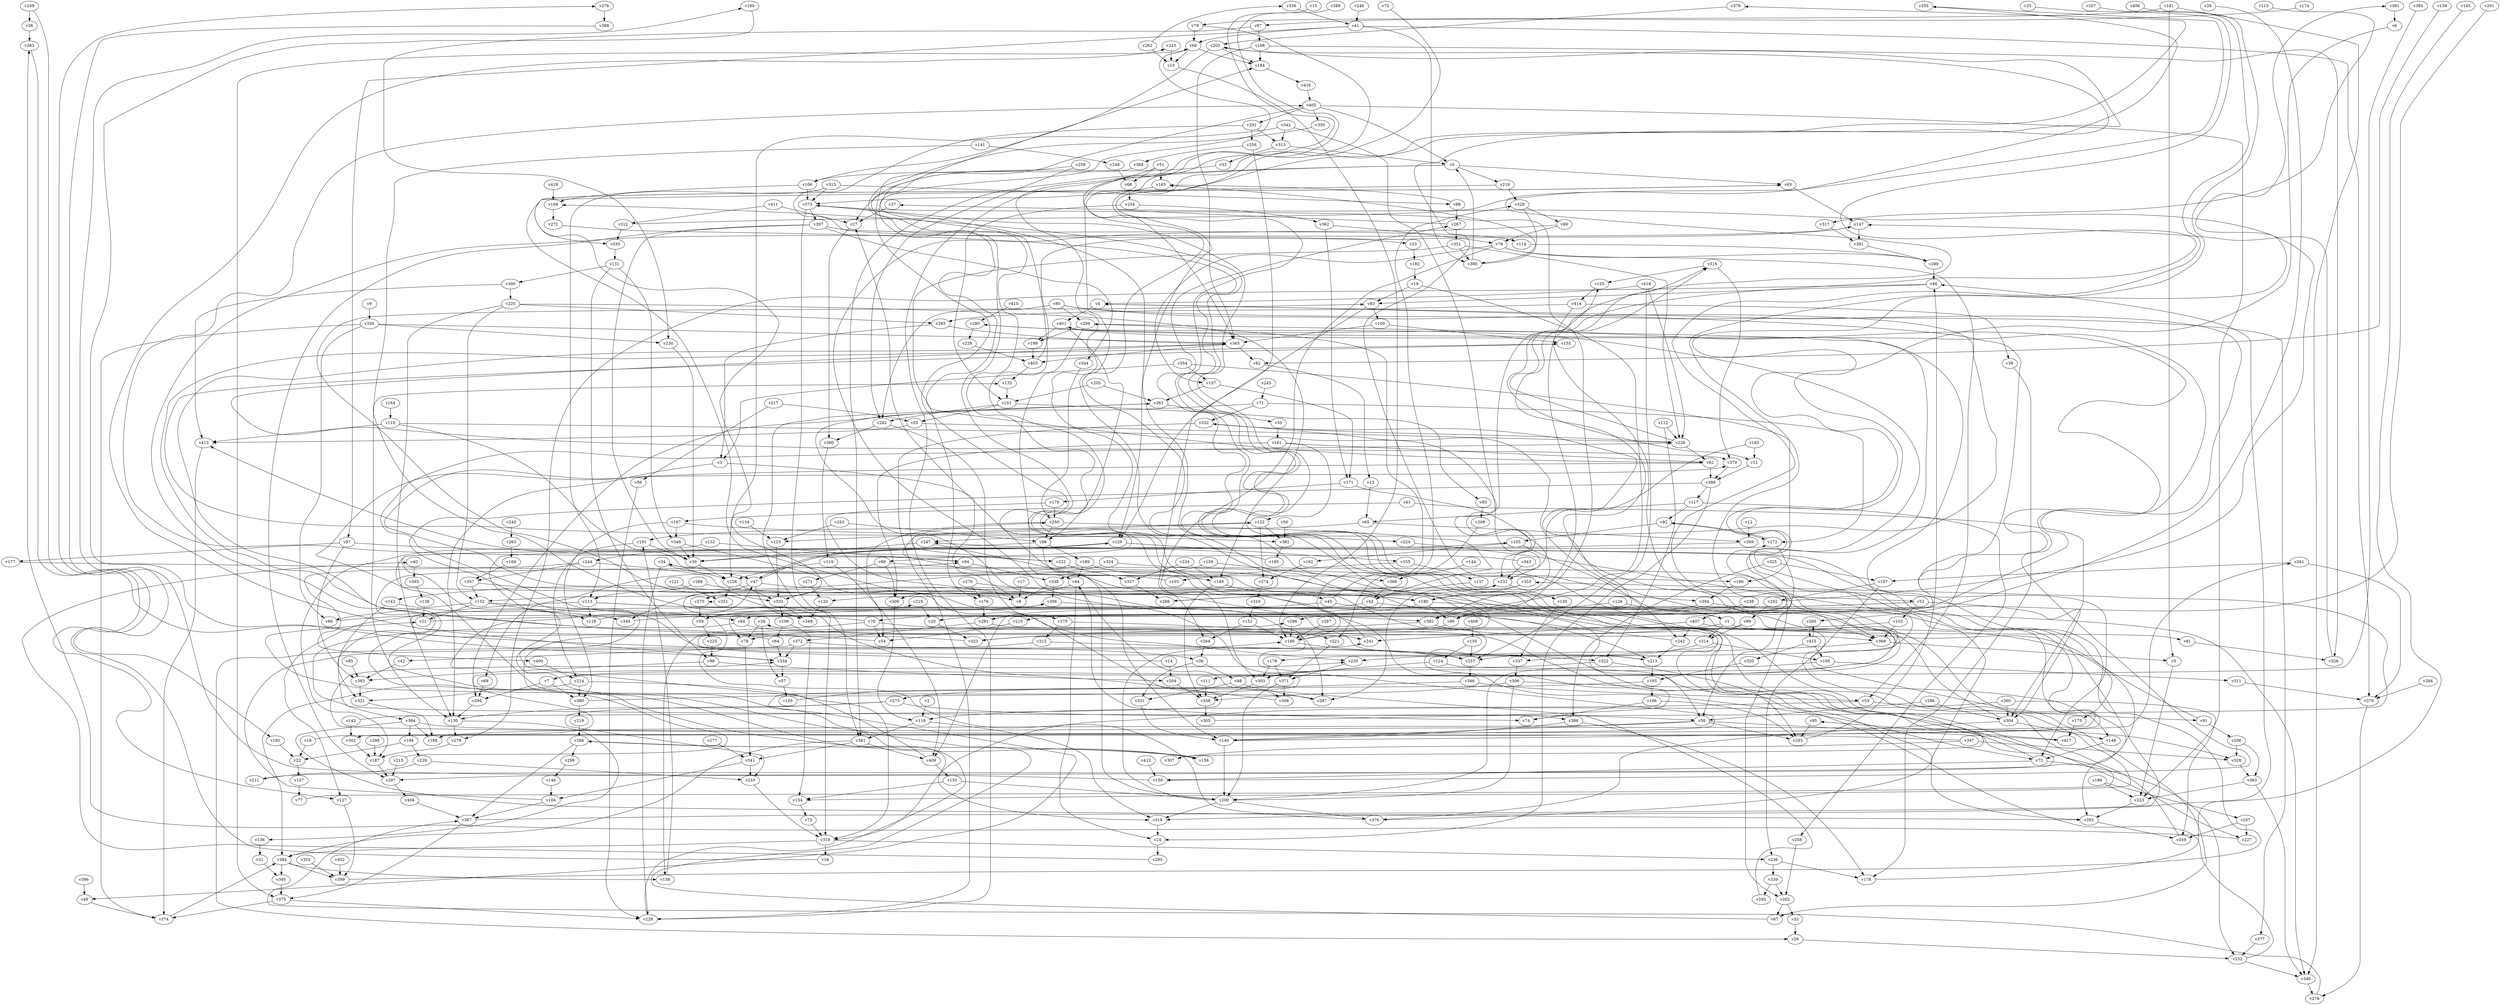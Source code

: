 // Benchmark game 629 - 420 vertices
// time_bound: 47
// targets: v361
digraph G {
    v0 [name="v0", player=1];
    v1 [name="v1", player=1];
    v2 [name="v2", player=1];
    v3 [name="v3", player=0];
    v4 [name="v4", player=1];
    v5 [name="v5", player=0];
    v6 [name="v6", player=0];
    v7 [name="v7", player=0];
    v8 [name="v8", player=1];
    v9 [name="v9", player=0];
    v10 [name="v10", player=1];
    v11 [name="v11", player=1];
    v12 [name="v12", player=0];
    v13 [name="v13", player=0];
    v14 [name="v14", player=0];
    v15 [name="v15", player=0];
    v16 [name="v16", player=0];
    v17 [name="v17", player=1];
    v18 [name="v18", player=0];
    v19 [name="v19", player=1];
    v20 [name="v20", player=0];
    v21 [name="v21", player=1];
    v22 [name="v22", player=1];
    v23 [name="v23", player=0];
    v24 [name="v24", player=1];
    v25 [name="v25", player=0];
    v26 [name="v26", player=1];
    v27 [name="v27", player=0];
    v28 [name="v28", player=1];
    v29 [name="v29", player=1];
    v30 [name="v30", player=1];
    v31 [name="v31", player=0];
    v32 [name="v32", player=0];
    v33 [name="v33", player=1];
    v34 [name="v34", player=0];
    v35 [name="v35", player=1];
    v36 [name="v36", player=0];
    v37 [name="v37", player=0];
    v38 [name="v38", player=0];
    v39 [name="v39", player=0];
    v40 [name="v40", player=1];
    v41 [name="v41", player=0];
    v42 [name="v42", player=0];
    v43 [name="v43", player=0];
    v44 [name="v44", player=1];
    v45 [name="v45", player=1];
    v46 [name="v46", player=1];
    v47 [name="v47", player=1];
    v48 [name="v48", player=1];
    v49 [name="v49", player=0];
    v50 [name="v50", player=0];
    v51 [name="v51", player=0];
    v52 [name="v52", player=0];
    v53 [name="v53", player=1];
    v54 [name="v54", player=1];
    v55 [name="v55", player=0];
    v56 [name="v56", player=1];
    v57 [name="v57", player=0];
    v58 [name="v58", player=0];
    v59 [name="v59", player=0];
    v60 [name="v60", player=1];
    v61 [name="v61", player=0];
    v62 [name="v62", player=0];
    v63 [name="v63", player=0];
    v64 [name="v64", player=1];
    v65 [name="v65", player=1];
    v66 [name="v66", player=1];
    v67 [name="v67", player=0];
    v68 [name="v68", player=0];
    v69 [name="v69", player=1];
    v70 [name="v70", player=0];
    v71 [name="v71", player=0];
    v72 [name="v72", player=1];
    v73 [name="v73", player=1];
    v74 [name="v74", player=0];
    v75 [name="v75", player=1];
    v76 [name="v76", player=1];
    v77 [name="v77", player=1];
    v78 [name="v78", player=0];
    v79 [name="v79", player=0];
    v80 [name="v80", player=1];
    v81 [name="v81", player=1];
    v82 [name="v82", player=0];
    v83 [name="v83", player=0];
    v84 [name="v84", player=0];
    v85 [name="v85", player=0];
    v86 [name="v86", player=0];
    v87 [name="v87", player=1];
    v88 [name="v88", player=1];
    v89 [name="v89", player=1];
    v90 [name="v90", player=0];
    v91 [name="v91", player=1];
    v92 [name="v92", player=1];
    v93 [name="v93", player=0];
    v94 [name="v94", player=1];
    v95 [name="v95", player=1];
    v96 [name="v96", player=0];
    v97 [name="v97", player=1];
    v98 [name="v98", player=0];
    v99 [name="v99", player=1];
    v100 [name="v100", player=0];
    v101 [name="v101", player=0];
    v102 [name="v102", player=1];
    v103 [name="v103", player=0];
    v104 [name="v104", player=0];
    v105 [name="v105", player=1];
    v106 [name="v106", player=1];
    v107 [name="v107", player=1];
    v108 [name="v108", player=1];
    v109 [name="v109", player=0];
    v110 [name="v110", player=1];
    v111 [name="v111", player=0];
    v112 [name="v112", player=0];
    v113 [name="v113", player=0];
    v114 [name="v114", player=1];
    v115 [name="v115", player=1];
    v116 [name="v116", player=0];
    v117 [name="v117", player=0];
    v118 [name="v118", player=1];
    v119 [name="v119", player=0];
    v120 [name="v120", player=0];
    v121 [name="v121", player=1];
    v122 [name="v122", player=1];
    v123 [name="v123", player=0];
    v124 [name="v124", player=0];
    v125 [name="v125", player=0];
    v126 [name="v126", player=1];
    v127 [name="v127", player=0];
    v128 [name="v128", player=0];
    v129 [name="v129", player=1];
    v130 [name="v130", player=1];
    v131 [name="v131", player=0];
    v132 [name="v132", player=0];
    v133 [name="v133", player=1];
    v134 [name="v134", player=0];
    v135 [name="v135", player=0];
    v136 [name="v136", player=0];
    v137 [name="v137", player=0];
    v138 [name="v138", player=0];
    v139 [name="v139", player=1];
    v140 [name="v140", player=1];
    v141 [name="v141", player=1];
    v142 [name="v142", player=1];
    v143 [name="v143", player=1];
    v144 [name="v144", player=1];
    v145 [name="v145", player=1];
    v146 [name="v146", player=0];
    v147 [name="v147", player=0];
    v148 [name="v148", player=0];
    v149 [name="v149", player=1];
    v150 [name="v150", player=0];
    v151 [name="v151", player=1];
    v152 [name="v152", player=0];
    v153 [name="v153", player=0];
    v154 [name="v154", player=1];
    v155 [name="v155", player=1];
    v156 [name="v156", player=1];
    v157 [name="v157", player=1];
    v158 [name="v158", player=0];
    v159 [name="v159", player=0];
    v160 [name="v160", player=1];
    v161 [name="v161", player=0];
    v162 [name="v162", player=1];
    v163 [name="v163", player=1];
    v164 [name="v164", player=1];
    v165 [name="v165", player=0];
    v166 [name="v166", player=0];
    v167 [name="v167", player=0];
    v168 [name="v168", player=1];
    v169 [name="v169", player=1];
    v170 [name="v170", player=1];
    v171 [name="v171", player=1];
    v172 [name="v172", player=1];
    v173 [name="v173", player=0];
    v174 [name="v174", player=1];
    v175 [name="v175", player=1];
    v176 [name="v176", player=1];
    v177 [name="v177", player=1];
    v178 [name="v178", player=0];
    v179 [name="v179", player=0];
    v180 [name="v180", player=1];
    v181 [name="v181", player=1];
    v182 [name="v182", player=0];
    v183 [name="v183", player=0];
    v184 [name="v184", player=1];
    v185 [name="v185", player=0];
    v186 [name="v186", player=0];
    v187 [name="v187", player=1];
    v188 [name="v188", player=1];
    v189 [name="v189", player=1];
    v190 [name="v190", player=0];
    v191 [name="v191", player=1];
    v192 [name="v192", player=0];
    v193 [name="v193", player=0];
    v194 [name="v194", player=1];
    v195 [name="v195", player=0];
    v196 [name="v196", player=0];
    v197 [name="v197", player=1];
    v198 [name="v198", player=1];
    v199 [name="v199", player=1];
    v200 [name="v200", player=1];
    v201 [name="v201", player=1];
    v202 [name="v202", player=1];
    v203 [name="v203", player=0];
    v204 [name="v204", player=1];
    v205 [name="v205", player=1];
    v206 [name="v206", player=0];
    v207 [name="v207", player=0];
    v208 [name="v208", player=1];
    v209 [name="v209", player=0];
    v210 [name="v210", player=0];
    v211 [name="v211", player=1];
    v212 [name="v212", player=1];
    v213 [name="v213", player=0];
    v214 [name="v214", player=1];
    v215 [name="v215", player=0];
    v216 [name="v216", player=0];
    v217 [name="v217", player=1];
    v218 [name="v218", player=0];
    v219 [name="v219", player=1];
    v220 [name="v220", player=0];
    v221 [name="v221", player=1];
    v222 [name="v222", player=0];
    v223 [name="v223", player=0];
    v224 [name="v224", player=1];
    v225 [name="v225", player=0];
    v226 [name="v226", player=1];
    v227 [name="v227", player=0];
    v228 [name="v228", player=0];
    v229 [name="v229", player=1];
    v230 [name="v230", player=1];
    v231 [name="v231", player=0];
    v232 [name="v232", player=1];
    v233 [name="v233", player=0];
    v234 [name="v234", player=1];
    v235 [name="v235", player=1];
    v236 [name="v236", player=1];
    v237 [name="v237", player=1];
    v238 [name="v238", player=0];
    v239 [name="v239", player=0];
    v240 [name="v240", player=1];
    v241 [name="v241", player=1];
    v242 [name="v242", player=0];
    v243 [name="v243", player=1];
    v244 [name="v244", player=1];
    v245 [name="v245", player=0];
    v246 [name="v246", player=0];
    v247 [name="v247", player=0];
    v248 [name="v248", player=0];
    v249 [name="v249", player=1];
    v250 [name="v250", player=0];
    v251 [name="v251", player=0];
    v252 [name="v252", player=0];
    v253 [name="v253", player=0];
    v254 [name="v254", player=1];
    v255 [name="v255", player=0];
    v256 [name="v256", player=1];
    v257 [name="v257", player=1];
    v258 [name="v258", player=0];
    v259 [name="v259", player=0];
    v260 [name="v260", player=0];
    v261 [name="v261", player=0];
    v262 [name="v262", player=1];
    v263 [name="v263", player=0];
    v264 [name="v264", player=0];
    v265 [name="v265", player=0];
    v266 [name="v266", player=1];
    v267 [name="v267", player=1];
    v268 [name="v268", player=0];
    v269 [name="v269", player=0];
    v270 [name="v270", player=0];
    v271 [name="v271", player=0];
    v272 [name="v272", player=0];
    v273 [name="v273", player=1];
    v274 [name="v274", player=1];
    v275 [name="v275", player=1];
    v276 [name="v276", player=1];
    v277 [name="v277", player=0];
    v278 [name="v278", player=1];
    v279 [name="v279", player=1];
    v280 [name="v280", player=1];
    v281 [name="v281", player=1];
    v282 [name="v282", player=0];
    v283 [name="v283", player=1];
    v284 [name="v284", player=1];
    v285 [name="v285", player=1];
    v286 [name="v286", player=1];
    v287 [name="v287", player=0];
    v288 [name="v288", player=1];
    v289 [name="v289", player=1];
    v290 [name="v290", player=1];
    v291 [name="v291", player=0];
    v292 [name="v292", player=1];
    v293 [name="v293", player=1];
    v294 [name="v294", player=1];
    v295 [name="v295", player=0];
    v296 [name="v296", player=1];
    v297 [name="v297", player=1];
    v298 [name="v298", player=0];
    v299 [name="v299", player=0];
    v300 [name="v300", player=0];
    v301 [name="v301", player=0];
    v302 [name="v302", player=0];
    v303 [name="v303", player=1];
    v304 [name="v304", player=1];
    v305 [name="v305", player=0];
    v306 [name="v306", player=0];
    v307 [name="v307", player=1];
    v308 [name="v308", player=0];
    v309 [name="v309", player=1];
    v310 [name="v310", player=0];
    v311 [name="v311", player=1];
    v312 [name="v312", player=0];
    v313 [name="v313", player=1];
    v314 [name="v314", player=0];
    v315 [name="v315", player=0];
    v316 [name="v316", player=1];
    v317 [name="v317", player=1];
    v318 [name="v318", player=0];
    v319 [name="v319", player=1];
    v320 [name="v320", player=0];
    v321 [name="v321", player=1];
    v322 [name="v322", player=1];
    v323 [name="v323", player=0];
    v324 [name="v324", player=0];
    v325 [name="v325", player=1];
    v326 [name="v326", player=1];
    v327 [name="v327", player=0];
    v328 [name="v328", player=1];
    v329 [name="v329", player=0];
    v330 [name="v330", player=1];
    v331 [name="v331", player=0];
    v332 [name="v332", player=0];
    v333 [name="v333", player=0];
    v334 [name="v334", player=1];
    v335 [name="v335", player=1];
    v336 [name="v336", player=0];
    v337 [name="v337", player=1];
    v338 [name="v338", player=1];
    v339 [name="v339", player=0];
    v340 [name="v340", player=1];
    v341 [name="v341", player=0];
    v342 [name="v342", player=1];
    v343 [name="v343", player=1];
    v344 [name="v344", player=0];
    v345 [name="v345", player=1];
    v346 [name="v346", player=1];
    v347 [name="v347", player=1];
    v348 [name="v348", player=1];
    v349 [name="v349", player=1];
    v350 [name="v350", player=0];
    v351 [name="v351", player=1];
    v352 [name="v352", player=0];
    v353 [name="v353", player=0];
    v354 [name="v354", player=1];
    v355 [name="v355", player=0];
    v356 [name="v356", player=0];
    v357 [name="v357", player=0];
    v358 [name="v358", player=1];
    v359 [name="v359", player=1];
    v360 [name="v360", player=1];
    v361 [name="v361", player=0, target=1];
    v362 [name="v362", player=1];
    v363 [name="v363", player=1];
    v364 [name="v364", player=1];
    v365 [name="v365", player=0];
    v366 [name="v366", player=1];
    v367 [name="v367", player=0];
    v368 [name="v368", player=0];
    v369 [name="v369", player=0];
    v370 [name="v370", player=1];
    v371 [name="v371", player=0];
    v372 [name="v372", player=1];
    v373 [name="v373", player=1];
    v374 [name="v374", player=1];
    v375 [name="v375", player=1];
    v376 [name="v376", player=0];
    v377 [name="v377", player=1];
    v378 [name="v378", player=0];
    v379 [name="v379", player=1];
    v380 [name="v380", player=0];
    v381 [name="v381", player=1];
    v382 [name="v382", player=1];
    v383 [name="v383", player=1];
    v384 [name="v384", player=1];
    v385 [name="v385", player=0];
    v386 [name="v386", player=1];
    v387 [name="v387", player=1];
    v388 [name="v388", player=0];
    v389 [name="v389", player=1];
    v390 [name="v390", player=0];
    v391 [name="v391", player=0];
    v392 [name="v392", player=1];
    v393 [name="v393", player=1];
    v394 [name="v394", player=1];
    v395 [name="v395", player=0];
    v396 [name="v396", player=1];
    v397 [name="v397", player=1];
    v398 [name="v398", player=1];
    v399 [name="v399", player=1];
    v400 [name="v400", player=1];
    v401 [name="v401", player=0];
    v402 [name="v402", player=1];
    v403 [name="v403", player=1];
    v404 [name="v404", player=1];
    v405 [name="v405", player=0];
    v406 [name="v406", player=1];
    v407 [name="v407", player=0];
    v408 [name="v408", player=1];
    v409 [name="v409", player=1];
    v410 [name="v410", player=1];
    v411 [name="v411", player=1];
    v412 [name="v412", player=0];
    v413 [name="v413", player=1];
    v414 [name="v414", player=0];
    v415 [name="v415", player=0];
    v416 [name="v416", player=1];
    v417 [name="v417", player=1];
    v418 [name="v418", player=1];
    v419 [name="v419", player=1];

    v0 -> v228;
    v1 -> v81;
    v2 -> v118;
    v3 -> v8;
    v4 -> v84 [constraint="t < 9"];
    v5 -> v223;
    v6 -> v179 [constraint="t >= 4"];
    v7 -> v294;
    v8 -> v333 [constraint="t mod 4 == 2"];
    v9 -> v330;
    v10 -> v166;
    v11 -> v398;
    v12 -> v269;
    v13 -> v65;
    v14 -> v296 [constraint="t >= 2"];
    v15 -> v20 [constraint="t >= 3"];
    v16 -> v276 [constraint="t mod 4 == 0"];
    v17 -> v8;
    v18 -> v125 [constraint="t < 6"];
    v19 -> v83;
    v20 -> v323;
    v21 -> v4 [constraint="t >= 4"];
    v22 -> v107;
    v23 -> v182;
    v24 -> v290;
    v25 -> v11 [constraint="t < 9"];
    v26 -> v78;
    v27 -> v360;
    v28 -> v265 [constraint="t mod 4 == 2"];
    v29 -> v232;
    v30 -> v128;
    v31 -> v395;
    v32 -> v29;
    v33 -> v62 [constraint="t < 13"];
    v34 -> v120 [constraint="t < 15"];
    v35 -> v161;
    v36 -> v48;
    v37 -> v27;
    v38 -> v283;
    v39 -> v178;
    v40 -> v393;
    v41 -> v370;
    v42 -> v383;
    v43 -> v409;
    v44 -> v74;
    v45 -> v369;
    v46 -> v279;
    v47 -> v129;
    v48 -> v332 [constraint="t >= 5"];
    v49 -> v374;
    v50 -> v382;
    v51 -> v68;
    v52 -> v321 [constraint="t < 6"];
    v53 -> v118;
    v54 -> v155 [constraint="t < 7"];
    v55 -> v226;
    v56 -> v228;
    v57 -> v165;
    v58 -> v417;
    v59 -> v225;
    v60 -> v302 [constraint="t >= 3"];
    v61 -> v167;
    v62 -> v394 [constraint="t >= 4"];
    v63 -> v335 [constraint="t < 10"];
    v64 -> v365 [constraint="t >= 4"];
    v65 -> v191;
    v66 -> v184;
    v67 -> v105 [constraint="t mod 5 == 2"];
    v68 -> v254;
    v69 -> v294;
    v70 -> v226 [constraint="t mod 2 == 0"];
    v71 -> v332;
    v72 -> v203 [constraint="t >= 5"];
    v73 -> v319;
    v74 -> v353 [constraint="t >= 2"];
    v75 -> v297 [constraint="t mod 3 == 1"];
    v76 -> v303;
    v77 -> v373 [constraint="t >= 2"];
    v78 -> v341;
    v79 -> v323 [constraint="t mod 5 == 3"];
    v80 -> v247 [constraint="t mod 2 == 0"];
    v81 -> v326;
    v82 -> v13;
    v83 -> v100;
    v84 -> v241;
    v85 -> v383;
    v86 -> v218 [constraint="t mod 4 == 2"];
    v87 -> v230;
    v88 -> v163 [constraint="t >= 3"];
    v89 -> v309;
    v90 -> v386 [constraint="t mod 2 == 1"];
    v91 -> v247 [constraint="t mod 2 == 1"];
    v92 -> v172;
    v93 -> v208;
    v94 -> v405 [constraint="t >= 3"];
    v95 -> v293;
    v96 -> v189;
    v97 -> v222;
    v98 -> v204;
    v99 -> v166 [constraint="t < 12"];
    v100 -> v365;
    v101 -> v55;
    v102 -> v318 [constraint="t >= 5"];
    v103 -> v122 [constraint="t mod 5 == 3"];
    v104 -> v241 [constraint="t mod 4 == 1"];
    v105 -> v162;
    v106 -> v373;
    v107 -> v77;
    v108 -> v154;
    v109 -> v366;
    v110 -> v231 [constraint="t >= 3"];
    v111 -> v358;
    v112 -> v226;
    v113 -> v154 [constraint="t mod 4 == 0"];
    v114 -> v289;
    v115 -> v317 [constraint="t < 8"];
    v116 -> v47 [constraint="t mod 4 == 3"];
    v117 -> v65 [constraint="t mod 5 == 3"];
    v118 -> v381;
    v119 -> v128;
    v120 -> v348;
    v121 -> v251;
    v122 -> v123;
    v123 -> v333;
    v124 -> v303;
    v125 -> v414;
    v126 -> v1;
    v127 -> v399;
    v128 -> v333;
    v129 -> v47;
    v130 -> v136 [constraint="t < 11"];
    v131 -> v98;
    v132 -> v94;
    v133 -> v101;
    v134 -> v123;
    v135 -> v337;
    v136 -> v31;
    v137 -> v43;
    v138 -> v21;
    v139 -> v82 [constraint="t mod 3 == 0"];
    v140 -> v261 [constraint="t mod 4 == 3"];
    v141 -> v248;
    v142 -> v345;
    v143 -> v63 [constraint="t < 11"];
    v144 -> v366;
    v145 -> v318 [constraint="t >= 3"];
    v146 -> v104;
    v147 -> v156 [constraint="t >= 3"];
    v148 -> v72;
    v149 -> v45;
    v150 -> v124 [constraint="t < 12"];
    v151 -> v166;
    v152 -> v116;
    v153 -> v200;
    v154 -> v73;
    v155 -> v382 [constraint="t < 15"];
    v156 -> v266;
    v157 -> v361;
    v158 -> v191;
    v159 -> v160 [constraint="t < 5"];
    v160 -> v334 [constraint="t mod 4 == 1"];
    v161 -> v122;
    v162 -> v274;
    v163 -> v373 [constraint="t >= 3"];
    v164 -> v110;
    v165 -> v308 [constraint="t >= 1"];
    v166 -> v369 [constraint="t mod 3 == 1"];
    v167 -> v349;
    v168 -> v272;
    v169 -> v357;
    v170 -> v180 [constraint="t >= 2"];
    v171 -> v180;
    v172 -> v92;
    v173 -> v417;
    v174 -> v87 [constraint="t >= 5"];
    v175 -> v212;
    v176 -> v281;
    v177 -> v152 [constraint="t mod 3 == 1"];
    v178 -> v46;
    v179 -> v371;
    v180 -> v210;
    v181 -> v79;
    v182 -> v19;
    v183 -> v338 [constraint="t < 6"];
    v184 -> v416;
    v185 -> v244 [constraint="t mod 3 == 1"];
    v186 -> v257 [constraint="t mod 5 == 1"];
    v187 -> v297;
    v188 -> v235 [constraint="t >= 3"];
    v189 -> v142 [constraint="t < 6"];
    v190 -> v394;
    v191 -> v214;
    v192 -> v22;
    v193 -> v49 [constraint="t mod 2 == 0"];
    v194 -> v239;
    v195 -> v200;
    v196 -> v293;
    v197 -> v252;
    v198 -> v365;
    v199 -> v403;
    v200 -> v318;
    v201 -> v90 [constraint="t mod 4 == 1"];
    v202 -> v32;
    v203 -> v106;
    v204 -> v358;
    v205 -> v101;
    v206 -> v328;
    v207 -> v7 [constraint="t < 12"];
    v208 -> v221;
    v209 -> v199;
    v210 -> v54;
    v211 -> v280 [constraint="t mod 5 == 1"];
    v212 -> v322;
    v213 -> v27 [constraint="t < 7"];
    v214 -> v380;
    v215 -> v94 [constraint="t >= 4"];
    v216 -> v275 [constraint="t < 14"];
    v217 -> v55;
    v218 -> v20;
    v219 -> v266;
    v220 -> v152;
    v221 -> v371;
    v222 -> v250 [constraint="t mod 5 == 4"];
    v223 -> v292;
    v224 -> v281 [constraint="t mod 4 == 2"];
    v225 -> v98;
    v226 -> v316 [constraint="t >= 5"];
    v227 -> v283 [constraint="t >= 5"];
    v228 -> v379 [constraint="t >= 1"];
    v229 -> v403;
    v230 -> v30;
    v231 -> v135;
    v232 -> v26 [constraint="t >= 2"];
    v233 -> v319;
    v234 -> v149;
    v235 -> v371;
    v236 -> v178;
    v237 -> v346;
    v238 -> v407;
    v239 -> v233;
    v240 -> v263;
    v241 -> v184 [constraint="t mod 5 == 1"];
    v242 -> v34 [constraint="t < 5"];
    v243 -> v10;
    v244 -> v400 [constraint="t >= 3"];
    v245 -> v71;
    v246 -> v41;
    v247 -> v30;
    v248 -> v68;
    v249 -> v127 [constraint="t mod 5 == 2"];
    v250 -> v54;
    v251 -> v275 [constraint="t < 11"];
    v252 -> v37 [constraint="t >= 3"];
    v253 -> v96;
    v254 -> v101;
    v255 -> v67 [constraint="t < 13"];
    v256 -> v264;
    v257 -> v227;
    v258 -> v202;
    v259 -> v282;
    v260 -> v304;
    v261 -> v370;
    v262 -> v336 [constraint="t >= 1"];
    v263 -> v169;
    v264 -> v36;
    v265 -> v415;
    v266 -> v156;
    v267 -> v378 [constraint="t < 11"];
    v268 -> v267 [constraint="t >= 3"];
    v269 -> v52 [constraint="t < 15"];
    v270 -> v227 [constraint="t < 13"];
    v271 -> v120;
    v272 -> v337 [constraint="t < 13"];
    v273 -> v233 [constraint="t mod 5 == 2"];
    v274 -> v310;
    v275 -> v59;
    v276 -> v388;
    v277 -> v341;
    v278 -> v367 [constraint="t >= 2"];
    v279 -> v187;
    v280 -> v302 [constraint="t mod 2 == 1"];
    v281 -> v391 [constraint="t mod 2 == 1"];
    v282 -> v175;
    v283 -> v36 [constraint="t < 8"];
    v284 -> v370;
    v285 -> v365;
    v286 -> v304;
    v287 -> v166;
    v288 -> v113;
    v289 -> v46;
    v290 -> v40 [constraint="t < 8"];
    v291 -> v23 [constraint="t >= 2"];
    v292 -> v359;
    v293 -> v46;
    v294 -> v130;
    v295 -> v44 [constraint="t < 11"];
    v296 -> v166;
    v297 -> v404;
    v298 -> v187;
    v299 -> v146;
    v300 -> v413;
    v301 -> v289;
    v302 -> v187;
    v303 -> v358;
    v304 -> v316 [constraint="t < 6"];
    v305 -> v66 [constraint="t < 6"];
    v306 -> v148;
    v307 -> v168 [constraint="t mod 2 == 0"];
    v308 -> v133 [constraint="t >= 5"];
    v309 -> v118;
    v310 -> v151;
    v311 -> v370;
    v312 -> v255 [constraint="t mod 4 == 0"];
    v313 -> v33;
    v314 -> v195;
    v315 -> v113;
    v316 -> v379;
    v317 -> v301;
    v318 -> v24;
    v319 -> v236;
    v320 -> v193;
    v321 -> v188;
    v322 -> v303;
    v323 -> v356 [constraint="t mod 2 == 1"];
    v324 -> v190;
    v325 -> v197;
    v326 -> v147;
    v327 -> v268;
    v328 -> v363;
    v329 -> v390;
    v330 -> v230;
    v331 -> v140;
    v332 -> v70 [constraint="t < 5"];
    v333 -> v348;
    v334 -> v243 [constraint="t mod 5 == 3"];
    v335 -> v131;
    v336 -> v41;
    v337 -> v306;
    v338 -> v356;
    v339 -> v202;
    v340 -> v278;
    v341 -> v104 [constraint="t >= 1"];
    v342 -> v128;
    v343 -> v413 [constraint="t >= 1"];
    v344 -> v250;
    v345 -> v401 [constraint="t mod 5 == 4"];
    v346 -> v273;
    v347 -> v334 [constraint="t >= 2"];
    v348 -> v83 [constraint="t mod 3 == 0"];
    v349 -> v235 [constraint="t < 13"];
    v350 -> v72 [constraint="t >= 4"];
    v351 -> v176;
    v352 -> v399;
    v353 -> v387;
    v354 -> v3;
    v355 -> v103;
    v356 -> v59;
    v357 -> v180 [constraint="t < 9"];
    v358 -> v305;
    v359 -> v203 [constraint="t >= 2"];
    v360 -> v119;
    v361 -> v319;
    v362 -> v171;
    v363 -> v223;
    v364 -> v292 [constraint="t >= 2"];
    v365 -> v379 [constraint="t < 13"];
    v366 -> v43;
    v367 -> v209 [constraint="t >= 3"];
    v368 -> v89 [constraint="t < 10"];
    v369 -> v5;
    v370 -> v278;
    v371 -> v200;
    v372 -> v237;
    v373 -> v381;
    v374 -> v384;
    v375 -> v374;
    v376 -> v231 [constraint="t < 15"];
    v377 -> v232;
    v378 -> v203 [constraint="t < 9"];
    v379 -> v398;
    v380 -> v361 [constraint="t mod 5 == 2"];
    v381 -> v384 [constraint="t mod 2 == 0"];
    v382 -> v185;
    v383 -> v321;
    v384 -> v158;
    v385 -> v111 [constraint="t mod 3 == 0"];
    v386 -> v140;
    v387 -> v21 [constraint="t < 9"];
    v388 -> v192 [constraint="t mod 4 == 2"];
    v389 -> v376 [constraint="t mod 4 == 1"];
    v390 -> v163 [constraint="t < 7"];
    v391 -> v6;
    v392 -> v323;
    v393 -> v138;
    v394 -> v296;
    v395 -> v375;
    v396 -> v49;
    v397 -> v30;
    v398 -> v213 [constraint="t >= 5"];
    v399 -> v247 [constraint="t >= 4"];
    v400 -> v214;
    v401 -> v159 [constraint="t >= 4"];
    v402 -> v399;
    v403 -> v133;
    v404 -> v367;
    v405 -> v350;
    v406 -> v7 [constraint="t >= 2"];
    v407 -> v242;
    v408 -> v150;
    v409 -> v172 [constraint="t < 13"];
    v410 -> v280;
    v411 -> v27;
    v412 -> v159;
    v413 -> v374;
    v414 -> v285;
    v415 -> v265 [constraint="t mod 5 == 0"];
    v416 -> v405;
    v417 -> v95 [constraint="t mod 3 == 2"];
    v418 -> v226;
    v419 -> v168;
    v76 -> v289;
    v130 -> v279;
    v325 -> v386;
    v329 -> v60;
    v45 -> v59;
    v330 -> v365;
    v58 -> v293;
    v52 -> v78;
    v92 -> v105;
    v198 -> v326;
    v53 -> v91;
    v71 -> v172;
    v346 -> v53;
    v58 -> v140;
    v70 -> v54;
    v281 -> v387;
    v364 -> v188;
    v357 -> v152;
    v64 -> v334;
    v304 -> v148;
    v330 -> v374;
    v76 -> v53;
    v51 -> v365;
    v315 -> v88;
    v197 -> v236;
    v3 -> v130;
    v110 -> v47;
    v96 -> v30;
    v71 -> v294;
    v332 -> v228;
    v315 -> v373;
    v0 -> v63;
    v213 -> v193;
    v367 -> v375;
    v47 -> v348;
    v214 -> v384;
    v140 -> v200;
    v175 -> v221;
    v62 -> v398;
    v411 -> v312;
    v256 -> v368;
    v141 -> v130;
    v252 -> v99;
    v375 -> v228;
    v398 -> v117;
    v60 -> v76;
    v205 -> v361;
    v222 -> v327;
    v104 -> v367;
    v113 -> v127;
    v236 -> v339;
    v313 -> v0;
    v200 -> v166;
    v72 -> v232;
    v381 -> v409;
    v101 -> v282;
    v397 -> v297;
    v405 -> v0;
    v306 -> v200;
    v179 -> v303;
    v166 -> v237;
    v253 -> v123;
    v365 -> v403;
    v170 -> v250;
    v191 -> v30;
    v390 -> v0;
    v41 -> v66;
    v4 -> v401;
    v124 -> v58;
    v250 -> v43;
    v66 -> v375;
    v418 -> v237;
    v247 -> v140;
    v342 -> v313;
    v48 -> v387;
    v338 -> v8;
    v108 -> v64;
    v349 -> v30;
    v418 -> v4;
    v87 -> v198;
    v70 -> v158;
    v332 -> v226;
    v189 -> v149;
    v401 -> v96;
    v354 -> v157;
    v131 -> v349;
    v364 -> v328;
    v55 -> v413;
    v41 -> v390;
    v19 -> v392;
    v257 -> v359;
    v70 -> v292;
    v202 -> v67;
    v195 -> v311;
    v200 -> v376;
    v397 -> v344;
    v217 -> v56;
    v300 -> v220;
    v267 -> v351;
    v291 -> v256;
    v126 -> v90;
    v220 -> v285;
    v89 -> v271;
    v286 -> v58;
    v80 -> v209;
    v405 -> v223;
    v341 -> v233;
    v356 -> v392;
    v239 -> v211;
    v94 -> v338;
    v386 -> v178;
    v282 -> v360;
    v281 -> v372;
    v273 -> v58;
    v403 -> v147;
    v330 -> v86;
    v319 -> v384;
    v415 -> v195;
    v397 -> v114;
    v46 -> v83;
    v384 -> v399;
    v79 -> v66;
    v119 -> v409;
    v7 -> v380;
    v234 -> v327;
    v147 -> v301;
    v99 -> v314;
    v88 -> v267;
    v353 -> v180;
    v351 -> v226;
    v132 -> v187;
    v152 -> v86;
    v193 -> v196;
    v152 -> v84;
    v1 -> v78;
    v362 -> v76;
    v181 -> v5;
    v194 -> v22;
    v405 -> v27;
    v212 -> v29;
    v128 -> v251;
    v220 -> v149;
    v206 -> v363;
    v14 -> v204;
    v167 -> v224;
    v150 -> v237;
    v407 -> v173;
    v112 -> v322;
    v347 -> v307;
    v0 -> v216;
    v52 -> v304;
    v118 -> v318;
    v52 -> v102;
    v65 -> v269;
    v149 -> v358;
    v244 -> v333;
    v143 -> v302;
    v36 -> v331;
    v347 -> v328;
    v254 -> v362;
    v183 -> v11;
    v407 -> v241;
    v171 -> v170;
    v142 -> v321;
    v355 -> v137;
    v105 -> v242;
    v314 -> v237;
    v51 -> v163;
    v186 -> v223;
    v117 -> v258;
    v209 -> v166;
    v371 -> v308;
    v102 -> v369;
    v398 -> v24;
    v373 -> v129;
    v405 -> v291;
    v151 -> v264;
    v373 -> v392;
    v364 -> v194;
    v101 -> v93;
    v231 -> v268;
    v288 -> v8;
    v161 -> v309;
    v152 -> v21;
    v304 -> v376;
    v214 -> v319;
    v381 -> v341;
    v113 -> v116;
    v45 -> v329;
    v260 -> v319;
    v113 -> v213;
    v373 -> v397;
    v209 -> v44;
    v363 -> v340;
    v414 -> v90;
    v97 -> v383;
    v18 -> v22;
    v66 -> v10;
    v1 -> v314;
    v72 -> v159;
    v100 -> v155;
    v369 -> v235;
    v129 -> v355;
    v216 -> v329;
    v354 -> v190;
    v226 -> v62;
    v172 -> v58;
    v41 -> v97;
    v322 -> v293;
    v220 -> v130;
    v319 -> v16;
    v365 -> v82;
    v43 -> v1;
    v61 -> v304;
    v48 -> v331;
    v259 -> v106;
    v89 -> v202;
    v153 -> v154;
    v244 -> v357;
    v122 -> v382;
    v343 -> v231;
    v266 -> v367;
    v266 -> v299;
    v44 -> v309;
    v306 -> v358;
    v131 -> v300;
    v84 -> v364;
    v312 -> v335;
    v409 -> v153;
    v249 -> v38;
    v47 -> v72;
    v361 -> v35;
    v122 -> v274;
    v401 -> v199;
    v334 -> v57;
    v215 -> v297;
    v91 -> v206;
    v98 -> v383;
    v262 -> v10;
    v83 -> v129;
    v342 -> v231;
    v189 -> v44;
    v324 -> v69;
    v161 -> v62;
    v167 -> v380;
    v250 -> v96;
    v261 -> v197;
    v109 -> v338;
    v80 -> v282;
    v384 -> v395;
    v414 -> v39;
    v242 -> v213;
    v351 -> v390;
    v106 -> v168;
    v394 -> v292;
    v316 -> v125;
    v196 -> v74;
    v203 -> v184;
    v180 -> v340;
    v117 -> v92;
    v157 -> v171;
    v392 -> v369;
    v34 -> v128;
    v0 -> v381;
    v339 -> v295;
    v63 -> v147;
    v44 -> v24;
    v333 -> v108;
    v291 -> v313;
    v76 -> v157;
    v372 -> v334;
    v232 -> v340;
    v58 -> v188;
    v34 -> v228;
    v180 -> v90;
    v372 -> v42;
    v110 -> v413;
    v80 -> v377;
    v47 -> v345;
    v260 -> v359;
    v280 -> v229;
    v415 -> v320;
    v97 -> v177;
    v380 -> v219;
    v96 -> v200;
    v285 -> v3;
    v273 -> v130;
    v181 -> v340;
    v198 -> v184;
    v270 -> v176;
    v26 -> v57;
}

